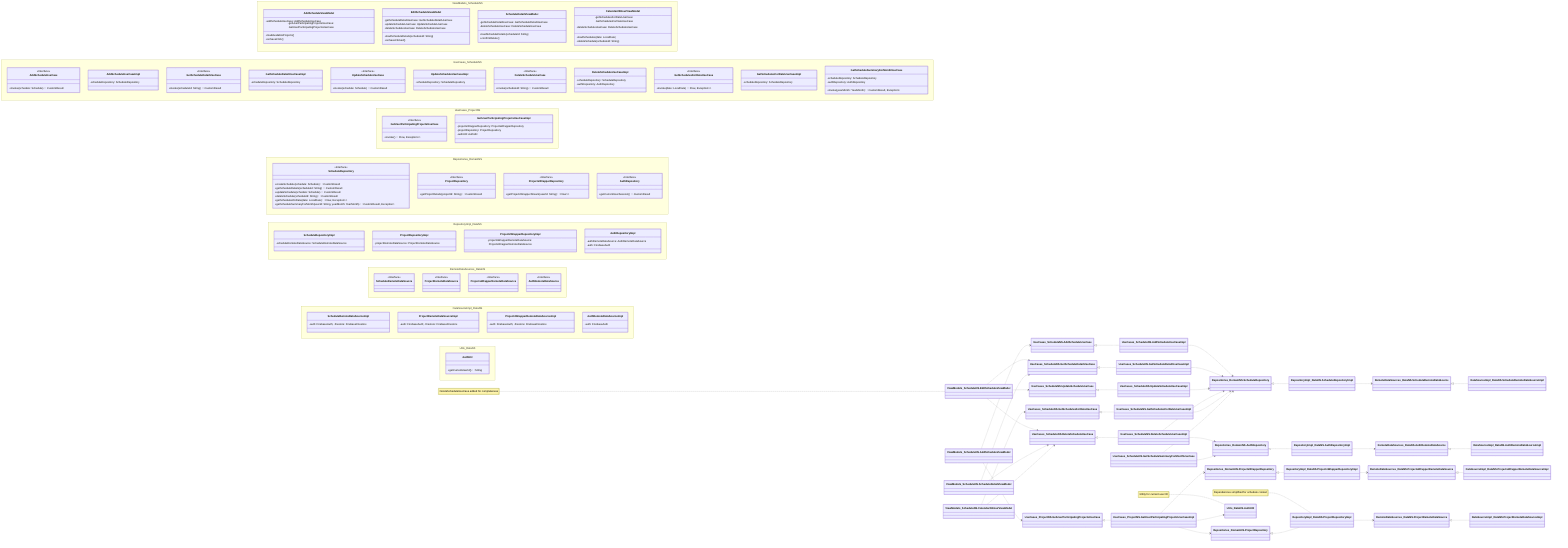 classDiagram
    title Schedule Feature Architecture

    %% Feature Layer (ViewModels)
    subgraph Feature Layer - ViewModels
        direction LR
        namespace ViewModels_ScheduleNS {
            class AddScheduleViewModel {
                -addScheduleUseCase: AddScheduleUseCase
                -getUserParticipatingProjectsUseCase: GetUserParticipatingProjectsUseCase
                +loadAvailableProjects()
                +onSaveClick()
            }
            class EditScheduleViewModel {
                -getScheduleDetailUseCase: GetScheduleDetailUseCase
                -updateScheduleUseCase: UpdateScheduleUseCase
                -deleteScheduleUseCase: DeleteScheduleUseCase
                +loadScheduleDetails(scheduleId: String)
                +onSaveClicked()
            }
            class ScheduleDetailViewModel {
                -getScheduleDetailUseCase: GetScheduleDetailUseCase
                -deleteScheduleUseCase: DeleteScheduleUseCase
                +loadScheduleDetails(scheduleId: String)
                +confirmDelete()
            }
            class Calendar24HourViewModel {
                -getSchedulesForDateUseCase: GetSchedulesForDateUseCase
                -deleteScheduleUseCase: DeleteScheduleUseCase
                +loadSchedules(date: LocalDate)
                +deleteSchedule(scheduleId: String)
            }
        }
    end

    %% Domain Layer (UseCases & Repository Interfaces)
    subgraph Domain Layer
        direction LR
        namespace UseCases_ScheduleNS {
            class AddScheduleUseCase {
                <<Interface>>
                +invoke(schedule: Schedule): CustomResult<Unit, Exception>
            }
            class AddScheduleUseCaseImpl {
                -scheduleRepository: ScheduleRepository
            }
            class GetScheduleDetailUseCase {
                <<Interface>>
                +invoke(scheduleId: String): CustomResult<Schedule, Exception>
            }
            class GetScheduleDetailUseCaseImpl {
                -scheduleRepository: ScheduleRepository
            }
            class UpdateScheduleUseCase {
                <<Interface>>
                +invoke(schedule: Schedule): CustomResult<Unit, Exception>
            }
            class UpdateScheduleUseCaseImpl {
                -scheduleRepository: ScheduleRepository
            }
            class DeleteScheduleUseCase {
                <<Interface>>
                +invoke(scheduleId: String): CustomResult<Unit, Exception>
            }
            class DeleteScheduleUseCaseImpl {
                -scheduleRepository: ScheduleRepository
                -authRepository: AuthRepository
            }
            class GetSchedulesForDateUseCase {
                <<Interface>>
                +invoke(date: LocalDate): Flow<CustomResult<List<Schedule>, Exception>>
            }
            class GetSchedulesForDateUseCaseImpl {
                -scheduleRepository: ScheduleRepository
            }
            class GetScheduleSummaryForMonthUseCase {
                -scheduleRepository: ScheduleRepository
                -authRepository: AuthRepository
                +invoke(yearMonth: YearMonth): CustomResult<Map<Int, Boolean>, Exception>
            }
        }
        namespace UseCases_ProjectNS {
            class GetUserParticipatingProjectsUseCase {
                <<Interface>>
                +invoke(): Flow<CustomResult<List<Project>, Exception>>
            }
            class GetUserParticipatingProjectsUseCaseImpl {
                -projectsWrapperRepository: ProjectsWrapperRepository
                -projectRepository: ProjectRepository
                -authUtil: AuthUtil
            }
        }

        namespace Repositories_DomainNS {
            class ScheduleRepository {
                <<Interface>>
                +createSchedule(schedule: Schedule): CustomResult<String, Exception>
                +getScheduleDetails(scheduleId: String): CustomResult<Schedule, Exception>
                +updateSchedule(schedule: Schedule): CustomResult<Unit, Exception>
                +deleteSchedule(scheduleId: String): CustomResult<Unit, Exception>
                +getSchedulesOnDate(date: LocalDate): Flow<CustomResult<List<Schedule>, Exception>>
                +getScheduleSummaryForMonth(userId: String, yearMonth: YearMonth): CustomResult<Map<Int, Boolean>, Exception>
            }
            class ProjectRepository {
                <<Interface>>
                +getProjectDetails(projectId: String): CustomResult<Project, Exception>
            }
            class ProjectsWrapperRepository {
                <<Interface>>
                +getProjectsWrapperStream(userId: String): Flow<List<CustomResult<ProjectsWrapper, Exception>>>
            }
            class AuthRepository {
                <<Interface>>
                +getCurrentUserSession(): CustomResult<UserSession, Exception>
            }
        }
    end

    %% Data Layer
    subgraph Data Layer
        direction LR
        namespace RepositoryImpl_DataNS {
            class ScheduleRepositoryImpl {
                -scheduleRemoteDataSource: ScheduleRemoteDataSource
            }
            class ProjectRepositoryImpl {
                -projectRemoteDataSource: ProjectRemoteDataSource
                %% Other DS for full ProjectRepo not shown for brevity in this diagram
            }
            class ProjectsWrapperRepositoryImpl {
                -projectsWrapperRemoteDataSource: ProjectsWrapperRemoteDataSource
            }
            class AuthRepositoryImpl {
                -authRemoteDataSource: AuthRemoteDataSource
                -auth: FirebaseAuth
            }
        }

        namespace RemoteDataSources_DataNS {
            class ScheduleRemoteDataSource { <<Interface>> }
            class ProjectRemoteDataSource { <<Interface>> }
            class ProjectsWrapperRemoteDataSource { <<Interface>> }
            class AuthRemoteDataSource { <<Interface>> }
        }

        namespace DataSourceImpl_DataNS {
            class ScheduleRemoteDataSourceImpl { -auth: FirebaseAuth; -firestore: FirebaseFirestore }
            class ProjectRemoteDataSourceImpl { -auth: FirebaseAuth; -firestore: FirebaseFirestore }
            class ProjectsWrapperRemoteDataSourceImpl { -auth: FirebaseAuth; -firestore: FirebaseFirestore }
            class AuthRemoteDataSourceImpl { -auth: FirebaseAuth }
        }
        namespace Utils_DataNS {
            class AuthUtil { +getCurrentUserId(): String }
        }
    end

    %% ===== Relationships =====
    %% ViewModel -> UseCase
    ViewModels_ScheduleNS.AddScheduleViewModel ..> UseCases_ScheduleNS.AddScheduleUseCase
    ViewModels_ScheduleNS.AddScheduleViewModel ..> UseCases_ProjectNS.GetUserParticipatingProjectsUseCase
    ViewModels_ScheduleNS.EditScheduleViewModel ..> UseCases_ScheduleNS.GetScheduleDetailUseCase
    ViewModels_ScheduleNS.EditScheduleViewModel ..> UseCases_ScheduleNS.UpdateScheduleUseCase
    ViewModels_ScheduleNS.EditScheduleViewModel ..> UseCases_ScheduleNS.DeleteScheduleUseCase
    ViewModels_ScheduleNS.ScheduleDetailViewModel ..> UseCases_ScheduleNS.GetScheduleDetailUseCase
    ViewModels_ScheduleNS.ScheduleDetailViewModel ..> UseCases_ScheduleNS.DeleteScheduleUseCase
    ViewModels_ScheduleNS.Calendar24HourViewModel ..> UseCases_ScheduleNS.GetSchedulesForDateUseCase
    ViewModels_ScheduleNS.Calendar24HourViewModel ..> UseCases_ScheduleNS.DeleteScheduleUseCase

    %% UseCase -> Repository Interface
    UseCases_ScheduleNS.AddScheduleUseCaseImpl ..> Repositories_DomainNS.ScheduleRepository
    UseCases_ScheduleNS.GetScheduleDetailUseCaseImpl ..> Repositories_DomainNS.ScheduleRepository
    UseCases_ScheduleNS.UpdateScheduleUseCaseImpl ..> Repositories_DomainNS.ScheduleRepository
    UseCases_ScheduleNS.DeleteScheduleUseCaseImpl ..> Repositories_DomainNS.ScheduleRepository
    UseCases_ScheduleNS.DeleteScheduleUseCaseImpl ..> Repositories_DomainNS.AuthRepository
    UseCases_ScheduleNS.GetSchedulesForDateUseCaseImpl ..> Repositories_DomainNS.ScheduleRepository
    UseCases_ScheduleNS.GetScheduleSummaryForMonthUseCase ..> Repositories_DomainNS.ScheduleRepository
    UseCases_ScheduleNS.GetScheduleSummaryForMonthUseCase ..> Repositories_DomainNS.AuthRepository
    UseCases_ProjectNS.GetUserParticipatingProjectsUseCaseImpl ..> Repositories_DomainNS.ProjectsWrapperRepository
    UseCases_ProjectNS.GetUserParticipatingProjectsUseCaseImpl ..> Repositories_DomainNS.ProjectRepository
    UseCases_ProjectNS.GetUserParticipatingProjectsUseCaseImpl ..> Utils_DataNS.AuthUtil

    UseCases_ScheduleNS.AddScheduleUseCase <|.. UseCases_ScheduleNS.AddScheduleUseCaseImpl
    UseCases_ScheduleNS.GetScheduleDetailUseCase <|.. UseCases_ScheduleNS.GetScheduleDetailUseCaseImpl
    UseCases_ScheduleNS.UpdateScheduleUseCase <|.. UseCases_ScheduleNS.UpdateScheduleUseCaseImpl
    UseCases_ScheduleNS.DeleteScheduleUseCase <|.. UseCases_ScheduleNS.DeleteScheduleUseCaseImpl
    UseCases_ScheduleNS.GetSchedulesForDateUseCase <|.. UseCases_ScheduleNS.GetSchedulesForDateUseCaseImpl
    UseCases_ProjectNS.GetUserParticipatingProjectsUseCase <|.. UseCases_ProjectNS.GetUserParticipatingProjectsUseCaseImpl

    %% Repository Impl -> Repo Interface
    Repositories_DomainNS.ScheduleRepository <|.. RepositoryImpl_DataNS.ScheduleRepositoryImpl
    Repositories_DomainNS.ProjectRepository <|.. RepositoryImpl_DataNS.ProjectRepositoryImpl
    Repositories_DomainNS.ProjectsWrapperRepository <|.. RepositoryImpl_DataNS.ProjectsWrapperRepositoryImpl
    Repositories_DomainNS.AuthRepository <|.. RepositoryImpl_DataNS.AuthRepositoryImpl

    %% Repository Impl -> DataSource Interface
    RepositoryImpl_DataNS.ScheduleRepositoryImpl ..> RemoteDataSources_DataNS.ScheduleRemoteDataSource
    RepositoryImpl_DataNS.ProjectRepositoryImpl ..> RemoteDataSources_DataNS.ProjectRemoteDataSource
    RepositoryImpl_DataNS.ProjectsWrapperRepositoryImpl ..> RemoteDataSources_DataNS.ProjectsWrapperRemoteDataSource
    RepositoryImpl_DataNS.AuthRepositoryImpl ..> RemoteDataSources_DataNS.AuthRemoteDataSource

    %% DataSource Impl -> DS Interface
    RemoteDataSources_DataNS.ScheduleRemoteDataSource <|.. DataSourceImpl_DataNS.ScheduleRemoteDataSourceImpl
    RemoteDataSources_DataNS.ProjectRemoteDataSource <|.. DataSourceImpl_DataNS.ProjectRemoteDataSourceImpl
    RemoteDataSources_DataNS.ProjectsWrapperRemoteDataSource <|.. DataSourceImpl_DataNS.ProjectsWrapperRemoteDataSourceImpl
    RemoteDataSources_DataNS.AuthRemoteDataSource <|.. DataSourceImpl_DataNS.AuthRemoteDataSourceImpl

    note for Utils_DataNS.AuthUtil "Utility for current user ID"
    note for RepositoryImpl_DataNS.ProjectRepositoryImpl "Dependencies simplified for schedule context"
    note for ViewModels_ScheduleNS.EditScheduleViewModel "DeleteScheduleUseCase added for completeness"